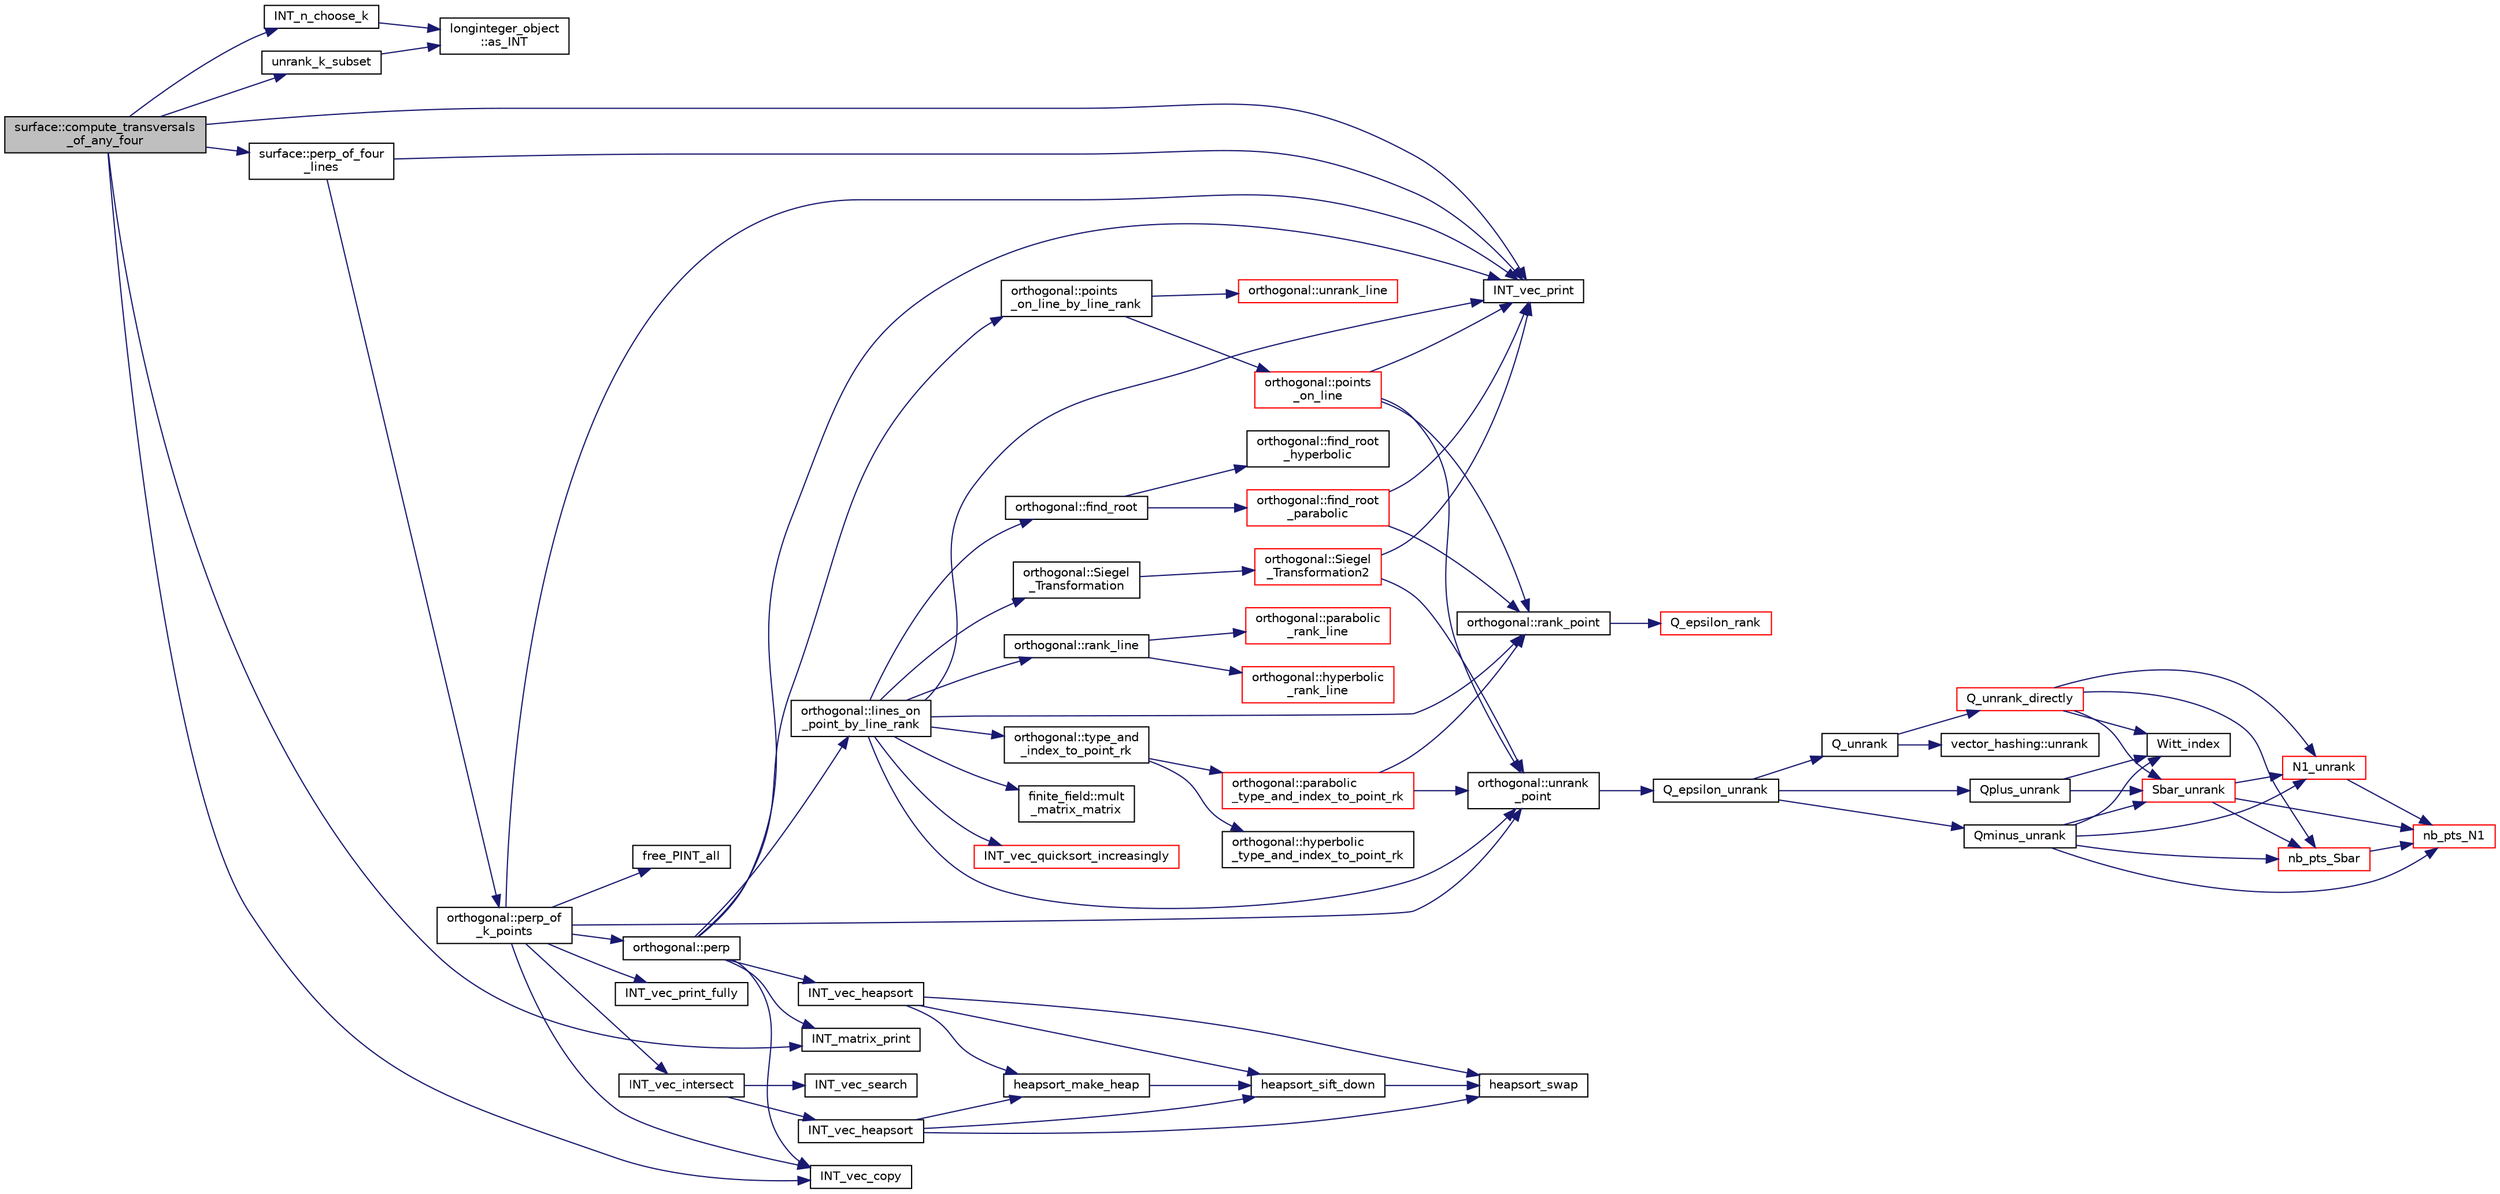 digraph "surface::compute_transversals_of_any_four"
{
  edge [fontname="Helvetica",fontsize="10",labelfontname="Helvetica",labelfontsize="10"];
  node [fontname="Helvetica",fontsize="10",shape=record];
  rankdir="LR";
  Node618 [label="surface::compute_transversals\l_of_any_four",height=0.2,width=0.4,color="black", fillcolor="grey75", style="filled", fontcolor="black"];
  Node618 -> Node619 [color="midnightblue",fontsize="10",style="solid",fontname="Helvetica"];
  Node619 [label="INT_n_choose_k",height=0.2,width=0.4,color="black", fillcolor="white", style="filled",URL="$d2/d7c/combinatorics_8_c.html#aa74adc702e59feadb839f44c0aaec8f6"];
  Node619 -> Node620 [color="midnightblue",fontsize="10",style="solid",fontname="Helvetica"];
  Node620 [label="longinteger_object\l::as_INT",height=0.2,width=0.4,color="black", fillcolor="white", style="filled",URL="$dd/d7e/classlonginteger__object.html#afb992d4679a6741acc63c8bcba27971e"];
  Node618 -> Node621 [color="midnightblue",fontsize="10",style="solid",fontname="Helvetica"];
  Node621 [label="unrank_k_subset",height=0.2,width=0.4,color="black", fillcolor="white", style="filled",URL="$d2/d7c/combinatorics_8_c.html#a709dbec12f4da5bb02b9352d45a2c77d"];
  Node621 -> Node620 [color="midnightblue",fontsize="10",style="solid",fontname="Helvetica"];
  Node618 -> Node622 [color="midnightblue",fontsize="10",style="solid",fontname="Helvetica"];
  Node622 [label="surface::perp_of_four\l_lines",height=0.2,width=0.4,color="black", fillcolor="white", style="filled",URL="$d5/d88/classsurface.html#a8da8a93f1fcbf344eb943869b0d488f1"];
  Node622 -> Node623 [color="midnightblue",fontsize="10",style="solid",fontname="Helvetica"];
  Node623 [label="INT_vec_print",height=0.2,width=0.4,color="black", fillcolor="white", style="filled",URL="$df/dbf/sajeeb_8_c.html#a79a5901af0b47dd0d694109543c027fe"];
  Node622 -> Node624 [color="midnightblue",fontsize="10",style="solid",fontname="Helvetica"];
  Node624 [label="orthogonal::perp_of\l_k_points",height=0.2,width=0.4,color="black", fillcolor="white", style="filled",URL="$d7/daa/classorthogonal.html#a6a92a4680dc76bb289141fc5c765f5fb"];
  Node624 -> Node623 [color="midnightblue",fontsize="10",style="solid",fontname="Helvetica"];
  Node624 -> Node625 [color="midnightblue",fontsize="10",style="solid",fontname="Helvetica"];
  Node625 [label="orthogonal::unrank\l_point",height=0.2,width=0.4,color="black", fillcolor="white", style="filled",URL="$d7/daa/classorthogonal.html#ab655117100f7c66c19817b84ac5ac0a0"];
  Node625 -> Node626 [color="midnightblue",fontsize="10",style="solid",fontname="Helvetica"];
  Node626 [label="Q_epsilon_unrank",height=0.2,width=0.4,color="black", fillcolor="white", style="filled",URL="$d4/d67/geometry_8h.html#af162c4d30d4a6528299e37551c353e7b"];
  Node626 -> Node627 [color="midnightblue",fontsize="10",style="solid",fontname="Helvetica"];
  Node627 [label="Q_unrank",height=0.2,width=0.4,color="black", fillcolor="white", style="filled",URL="$db/da0/lib_2foundations_2geometry_2orthogonal__points_8_c.html#a6d02923d5b54ef796934e753e6f5b65b"];
  Node627 -> Node628 [color="midnightblue",fontsize="10",style="solid",fontname="Helvetica"];
  Node628 [label="vector_hashing::unrank",height=0.2,width=0.4,color="black", fillcolor="white", style="filled",URL="$d8/daa/classvector__hashing.html#abbebd3a96a6d27a34b9b49af99e2ed3d"];
  Node627 -> Node629 [color="midnightblue",fontsize="10",style="solid",fontname="Helvetica"];
  Node629 [label="Q_unrank_directly",height=0.2,width=0.4,color="red", fillcolor="white", style="filled",URL="$db/da0/lib_2foundations_2geometry_2orthogonal__points_8_c.html#a105e7e72249e78fcf0785c69099d90ce"];
  Node629 -> Node630 [color="midnightblue",fontsize="10",style="solid",fontname="Helvetica"];
  Node630 [label="Witt_index",height=0.2,width=0.4,color="black", fillcolor="white", style="filled",URL="$db/da0/lib_2foundations_2geometry_2orthogonal__points_8_c.html#ab3483ecb9859a6758f82b5327da50534"];
  Node629 -> Node631 [color="midnightblue",fontsize="10",style="solid",fontname="Helvetica"];
  Node631 [label="nb_pts_Sbar",height=0.2,width=0.4,color="red", fillcolor="white", style="filled",URL="$db/da0/lib_2foundations_2geometry_2orthogonal__points_8_c.html#a986dda26505c9934c771578b084f67cc"];
  Node631 -> Node634 [color="midnightblue",fontsize="10",style="solid",fontname="Helvetica"];
  Node634 [label="nb_pts_N1",height=0.2,width=0.4,color="red", fillcolor="white", style="filled",URL="$db/da0/lib_2foundations_2geometry_2orthogonal__points_8_c.html#ae0f2e1c76523db67b4ec9629ccc35bc6"];
  Node629 -> Node636 [color="midnightblue",fontsize="10",style="solid",fontname="Helvetica"];
  Node636 [label="Sbar_unrank",height=0.2,width=0.4,color="red", fillcolor="white", style="filled",URL="$db/da0/lib_2foundations_2geometry_2orthogonal__points_8_c.html#a65d9b9ccfff12dd92f4f4e8360701c98"];
  Node636 -> Node631 [color="midnightblue",fontsize="10",style="solid",fontname="Helvetica"];
  Node636 -> Node634 [color="midnightblue",fontsize="10",style="solid",fontname="Helvetica"];
  Node636 -> Node639 [color="midnightblue",fontsize="10",style="solid",fontname="Helvetica"];
  Node639 [label="N1_unrank",height=0.2,width=0.4,color="red", fillcolor="white", style="filled",URL="$db/da0/lib_2foundations_2geometry_2orthogonal__points_8_c.html#aa9427e27f7f207c1baff3a34cc5d78cf"];
  Node639 -> Node634 [color="midnightblue",fontsize="10",style="solid",fontname="Helvetica"];
  Node629 -> Node639 [color="midnightblue",fontsize="10",style="solid",fontname="Helvetica"];
  Node626 -> Node645 [color="midnightblue",fontsize="10",style="solid",fontname="Helvetica"];
  Node645 [label="Qplus_unrank",height=0.2,width=0.4,color="black", fillcolor="white", style="filled",URL="$db/da0/lib_2foundations_2geometry_2orthogonal__points_8_c.html#ad50512edd586919700e033744b4a03c8"];
  Node645 -> Node630 [color="midnightblue",fontsize="10",style="solid",fontname="Helvetica"];
  Node645 -> Node636 [color="midnightblue",fontsize="10",style="solid",fontname="Helvetica"];
  Node626 -> Node646 [color="midnightblue",fontsize="10",style="solid",fontname="Helvetica"];
  Node646 [label="Qminus_unrank",height=0.2,width=0.4,color="black", fillcolor="white", style="filled",URL="$db/da0/lib_2foundations_2geometry_2orthogonal__points_8_c.html#ac2dd18f435ab479095b836a483c12c7d"];
  Node646 -> Node630 [color="midnightblue",fontsize="10",style="solid",fontname="Helvetica"];
  Node646 -> Node631 [color="midnightblue",fontsize="10",style="solid",fontname="Helvetica"];
  Node646 -> Node636 [color="midnightblue",fontsize="10",style="solid",fontname="Helvetica"];
  Node646 -> Node634 [color="midnightblue",fontsize="10",style="solid",fontname="Helvetica"];
  Node646 -> Node639 [color="midnightblue",fontsize="10",style="solid",fontname="Helvetica"];
  Node624 -> Node647 [color="midnightblue",fontsize="10",style="solid",fontname="Helvetica"];
  Node647 [label="orthogonal::perp",height=0.2,width=0.4,color="black", fillcolor="white", style="filled",URL="$d7/daa/classorthogonal.html#ae80e0fa8d1e8caddb9afbb466e3d3189"];
  Node647 -> Node648 [color="midnightblue",fontsize="10",style="solid",fontname="Helvetica"];
  Node648 [label="orthogonal::lines_on\l_point_by_line_rank",height=0.2,width=0.4,color="black", fillcolor="white", style="filled",URL="$d7/daa/classorthogonal.html#adc21874b6da3cd3585c704994fb538aa"];
  Node648 -> Node649 [color="midnightblue",fontsize="10",style="solid",fontname="Helvetica"];
  Node649 [label="orthogonal::type_and\l_index_to_point_rk",height=0.2,width=0.4,color="black", fillcolor="white", style="filled",URL="$d7/daa/classorthogonal.html#a319ef460cdfe3247d336c3fb482901eb"];
  Node649 -> Node650 [color="midnightblue",fontsize="10",style="solid",fontname="Helvetica"];
  Node650 [label="orthogonal::hyperbolic\l_type_and_index_to_point_rk",height=0.2,width=0.4,color="black", fillcolor="white", style="filled",URL="$d7/daa/classorthogonal.html#af31cd843ff2e6eb4fe1ba9c49e62d1b8"];
  Node649 -> Node651 [color="midnightblue",fontsize="10",style="solid",fontname="Helvetica"];
  Node651 [label="orthogonal::parabolic\l_type_and_index_to_point_rk",height=0.2,width=0.4,color="red", fillcolor="white", style="filled",URL="$d7/daa/classorthogonal.html#a67c316cf01b382762e6ac372f522d106"];
  Node651 -> Node625 [color="midnightblue",fontsize="10",style="solid",fontname="Helvetica"];
  Node651 -> Node652 [color="midnightblue",fontsize="10",style="solid",fontname="Helvetica"];
  Node652 [label="orthogonal::rank_point",height=0.2,width=0.4,color="black", fillcolor="white", style="filled",URL="$d7/daa/classorthogonal.html#adb4f1528590a804b3c011a68c9ebf655"];
  Node652 -> Node653 [color="midnightblue",fontsize="10",style="solid",fontname="Helvetica"];
  Node653 [label="Q_epsilon_rank",height=0.2,width=0.4,color="red", fillcolor="white", style="filled",URL="$d4/d67/geometry_8h.html#a0949e1151174e2988aa697cb31942e97"];
  Node648 -> Node625 [color="midnightblue",fontsize="10",style="solid",fontname="Helvetica"];
  Node648 -> Node689 [color="midnightblue",fontsize="10",style="solid",fontname="Helvetica"];
  Node689 [label="orthogonal::find_root",height=0.2,width=0.4,color="black", fillcolor="white", style="filled",URL="$d7/daa/classorthogonal.html#a7cad6e763a1f49ab5e372a26f5cdf247"];
  Node689 -> Node690 [color="midnightblue",fontsize="10",style="solid",fontname="Helvetica"];
  Node690 [label="orthogonal::find_root\l_hyperbolic",height=0.2,width=0.4,color="black", fillcolor="white", style="filled",URL="$d7/daa/classorthogonal.html#a4cb66d7aec283cd032a99cb9b2b9992d"];
  Node689 -> Node691 [color="midnightblue",fontsize="10",style="solid",fontname="Helvetica"];
  Node691 [label="orthogonal::find_root\l_parabolic",height=0.2,width=0.4,color="red", fillcolor="white", style="filled",URL="$d7/daa/classorthogonal.html#a2e4453bb31692707f8a9e8b660b2e136"];
  Node691 -> Node623 [color="midnightblue",fontsize="10",style="solid",fontname="Helvetica"];
  Node691 -> Node652 [color="midnightblue",fontsize="10",style="solid",fontname="Helvetica"];
  Node648 -> Node694 [color="midnightblue",fontsize="10",style="solid",fontname="Helvetica"];
  Node694 [label="orthogonal::Siegel\l_Transformation",height=0.2,width=0.4,color="black", fillcolor="white", style="filled",URL="$d7/daa/classorthogonal.html#a27258e68c99323ac8de66fedbe565a3d"];
  Node694 -> Node695 [color="midnightblue",fontsize="10",style="solid",fontname="Helvetica"];
  Node695 [label="orthogonal::Siegel\l_Transformation2",height=0.2,width=0.4,color="red", fillcolor="white", style="filled",URL="$d7/daa/classorthogonal.html#aaf1945ebd71495f1b362e5091d4b30ec"];
  Node695 -> Node625 [color="midnightblue",fontsize="10",style="solid",fontname="Helvetica"];
  Node695 -> Node623 [color="midnightblue",fontsize="10",style="solid",fontname="Helvetica"];
  Node648 -> Node703 [color="midnightblue",fontsize="10",style="solid",fontname="Helvetica"];
  Node703 [label="finite_field::mult\l_matrix_matrix",height=0.2,width=0.4,color="black", fillcolor="white", style="filled",URL="$df/d5a/classfinite__field.html#a5e28706b815838d0ec34de1fa74bc3c4"];
  Node648 -> Node652 [color="midnightblue",fontsize="10",style="solid",fontname="Helvetica"];
  Node648 -> Node717 [color="midnightblue",fontsize="10",style="solid",fontname="Helvetica"];
  Node717 [label="orthogonal::rank_line",height=0.2,width=0.4,color="black", fillcolor="white", style="filled",URL="$d7/daa/classorthogonal.html#a5e1b5a3eb76840f425e71f25dabcd470"];
  Node717 -> Node718 [color="midnightblue",fontsize="10",style="solid",fontname="Helvetica"];
  Node718 [label="orthogonal::hyperbolic\l_rank_line",height=0.2,width=0.4,color="red", fillcolor="white", style="filled",URL="$d7/daa/classorthogonal.html#a2810f9a6851f445b03fdbfe2a888e9f5"];
  Node717 -> Node772 [color="midnightblue",fontsize="10",style="solid",fontname="Helvetica"];
  Node772 [label="orthogonal::parabolic\l_rank_line",height=0.2,width=0.4,color="red", fillcolor="white", style="filled",URL="$d7/daa/classorthogonal.html#a7df334ceca90bc5b90c56354dbaf45c9"];
  Node648 -> Node794 [color="midnightblue",fontsize="10",style="solid",fontname="Helvetica"];
  Node794 [label="INT_vec_quicksort_increasingly",height=0.2,width=0.4,color="red", fillcolor="white", style="filled",URL="$d5/de2/foundations_2data__structures_2data__structures_8h.html#a31ccee746bc644f58816c67bc3a0e237"];
  Node648 -> Node623 [color="midnightblue",fontsize="10",style="solid",fontname="Helvetica"];
  Node647 -> Node623 [color="midnightblue",fontsize="10",style="solid",fontname="Helvetica"];
  Node647 -> Node797 [color="midnightblue",fontsize="10",style="solid",fontname="Helvetica"];
  Node797 [label="orthogonal::points\l_on_line_by_line_rank",height=0.2,width=0.4,color="black", fillcolor="white", style="filled",URL="$d7/daa/classorthogonal.html#aec3f511b69d0a28340f93d6f904c5daa"];
  Node797 -> Node798 [color="midnightblue",fontsize="10",style="solid",fontname="Helvetica"];
  Node798 [label="orthogonal::unrank_line",height=0.2,width=0.4,color="red", fillcolor="white", style="filled",URL="$d7/daa/classorthogonal.html#a27fec576f6e11b80dd4503fa3cf7611e"];
  Node797 -> Node827 [color="midnightblue",fontsize="10",style="solid",fontname="Helvetica"];
  Node827 [label="orthogonal::points\l_on_line",height=0.2,width=0.4,color="red", fillcolor="white", style="filled",URL="$d7/daa/classorthogonal.html#afe1cc564902cc557d4d4d2ff85ee6839"];
  Node827 -> Node625 [color="midnightblue",fontsize="10",style="solid",fontname="Helvetica"];
  Node827 -> Node623 [color="midnightblue",fontsize="10",style="solid",fontname="Helvetica"];
  Node827 -> Node652 [color="midnightblue",fontsize="10",style="solid",fontname="Helvetica"];
  Node647 -> Node829 [color="midnightblue",fontsize="10",style="solid",fontname="Helvetica"];
  Node829 [label="INT_matrix_print",height=0.2,width=0.4,color="black", fillcolor="white", style="filled",URL="$d5/db4/io__and__os_8h.html#afd4180a24bef3a2b584668a4eaf607ff"];
  Node647 -> Node830 [color="midnightblue",fontsize="10",style="solid",fontname="Helvetica"];
  Node830 [label="INT_vec_heapsort",height=0.2,width=0.4,color="black", fillcolor="white", style="filled",URL="$d5/de2/foundations_2data__structures_2data__structures_8h.html#a3590ad9987f801fbfc94634300182f39"];
  Node830 -> Node831 [color="midnightblue",fontsize="10",style="solid",fontname="Helvetica"];
  Node831 [label="heapsort_make_heap",height=0.2,width=0.4,color="black", fillcolor="white", style="filled",URL="$d4/dd7/sorting_8_c.html#a42f24453d7d77eeb1338ebd1a13cfdbb"];
  Node831 -> Node832 [color="midnightblue",fontsize="10",style="solid",fontname="Helvetica"];
  Node832 [label="heapsort_sift_down",height=0.2,width=0.4,color="black", fillcolor="white", style="filled",URL="$d4/dd7/sorting_8_c.html#a65cbb1a6a3f01f511673705437ddc18b"];
  Node832 -> Node833 [color="midnightblue",fontsize="10",style="solid",fontname="Helvetica"];
  Node833 [label="heapsort_swap",height=0.2,width=0.4,color="black", fillcolor="white", style="filled",URL="$d4/dd7/sorting_8_c.html#a8f048362e6065297b19b6975bcbbfcc6"];
  Node830 -> Node833 [color="midnightblue",fontsize="10",style="solid",fontname="Helvetica"];
  Node830 -> Node832 [color="midnightblue",fontsize="10",style="solid",fontname="Helvetica"];
  Node647 -> Node707 [color="midnightblue",fontsize="10",style="solid",fontname="Helvetica"];
  Node707 [label="INT_vec_copy",height=0.2,width=0.4,color="black", fillcolor="white", style="filled",URL="$df/dbf/sajeeb_8_c.html#ac2d875e27e009af6ec04d17254d11075"];
  Node624 -> Node834 [color="midnightblue",fontsize="10",style="solid",fontname="Helvetica"];
  Node834 [label="INT_vec_print_fully",height=0.2,width=0.4,color="black", fillcolor="white", style="filled",URL="$df/dbf/sajeeb_8_c.html#aff2e5a86c89315b7cec22a5a77f94a25"];
  Node624 -> Node835 [color="midnightblue",fontsize="10",style="solid",fontname="Helvetica"];
  Node835 [label="INT_vec_intersect",height=0.2,width=0.4,color="black", fillcolor="white", style="filled",URL="$d5/de2/foundations_2data__structures_2data__structures_8h.html#a19855973f5fb469b315f31e7e1402471"];
  Node835 -> Node836 [color="midnightblue",fontsize="10",style="solid",fontname="Helvetica"];
  Node836 [label="INT_vec_heapsort",height=0.2,width=0.4,color="black", fillcolor="white", style="filled",URL="$d4/dd7/sorting_8_c.html#a3590ad9987f801fbfc94634300182f39"];
  Node836 -> Node831 [color="midnightblue",fontsize="10",style="solid",fontname="Helvetica"];
  Node836 -> Node833 [color="midnightblue",fontsize="10",style="solid",fontname="Helvetica"];
  Node836 -> Node832 [color="midnightblue",fontsize="10",style="solid",fontname="Helvetica"];
  Node835 -> Node837 [color="midnightblue",fontsize="10",style="solid",fontname="Helvetica"];
  Node837 [label="INT_vec_search",height=0.2,width=0.4,color="black", fillcolor="white", style="filled",URL="$d4/dd7/sorting_8_c.html#ad103ef2316a1f671bdb68fd9cd9ba945"];
  Node624 -> Node707 [color="midnightblue",fontsize="10",style="solid",fontname="Helvetica"];
  Node624 -> Node838 [color="midnightblue",fontsize="10",style="solid",fontname="Helvetica"];
  Node838 [label="free_PINT_all",height=0.2,width=0.4,color="black", fillcolor="white", style="filled",URL="$d5/db4/io__and__os_8h.html#a8c74577588c4d669d8858633dd2f0b98"];
  Node618 -> Node623 [color="midnightblue",fontsize="10",style="solid",fontname="Helvetica"];
  Node618 -> Node707 [color="midnightblue",fontsize="10",style="solid",fontname="Helvetica"];
  Node618 -> Node829 [color="midnightblue",fontsize="10",style="solid",fontname="Helvetica"];
}
